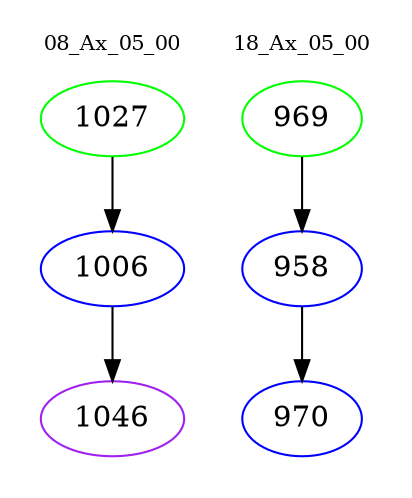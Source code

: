 digraph{
subgraph cluster_0 {
color = white
label = "08_Ax_05_00";
fontsize=10;
T0_1027 [label="1027", color="green"]
T0_1027 -> T0_1006 [color="black"]
T0_1006 [label="1006", color="blue"]
T0_1006 -> T0_1046 [color="black"]
T0_1046 [label="1046", color="purple"]
}
subgraph cluster_1 {
color = white
label = "18_Ax_05_00";
fontsize=10;
T1_969 [label="969", color="green"]
T1_969 -> T1_958 [color="black"]
T1_958 [label="958", color="blue"]
T1_958 -> T1_970 [color="black"]
T1_970 [label="970", color="blue"]
}
}
